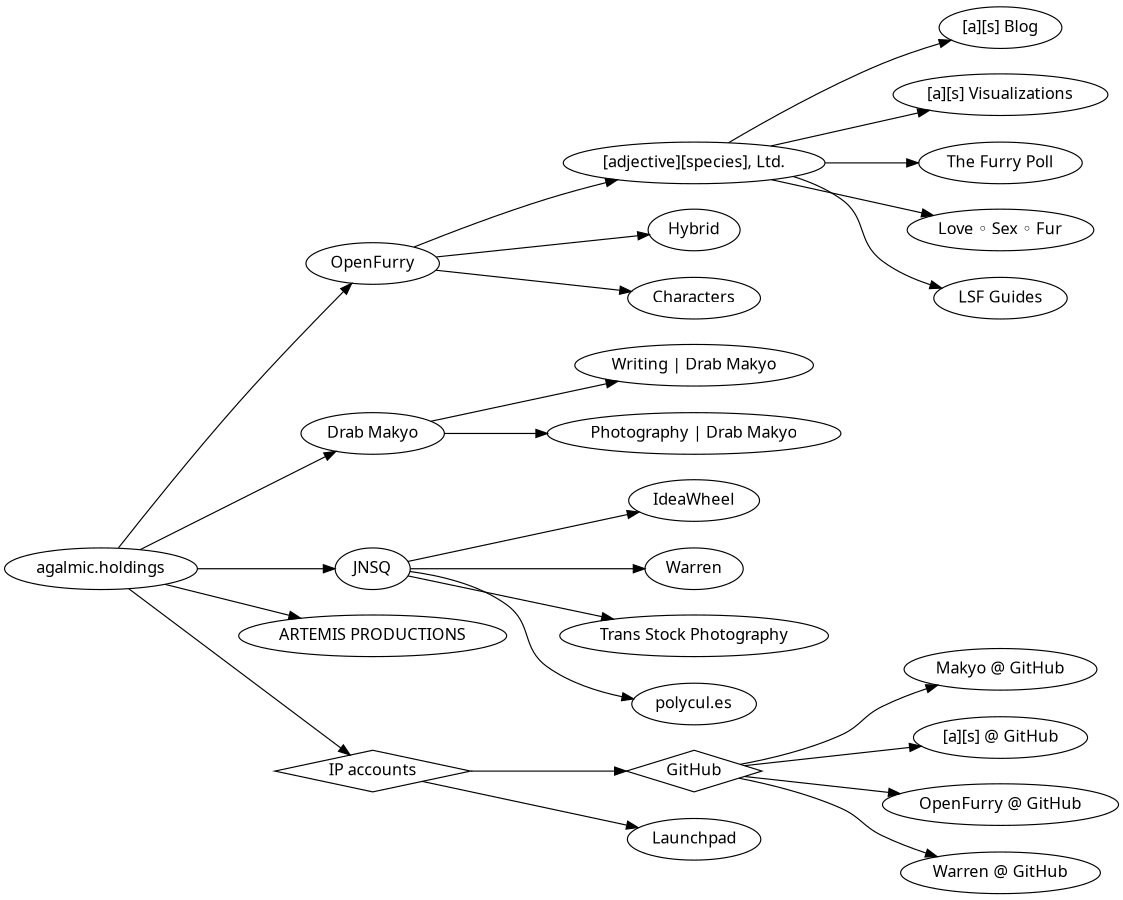 digraph agalmic_holdings {
	graph [rankdir="LR" size="7.5,6" ratio="fill"]
	node [fontname="Antykwa Torunska"]

	"agalmic.holdings" [URL="http://agalmic.holdings"]

	"OpenFurry" [URL="http://openfurry.org"]
	"agalmic.holdings" -> "OpenFurry"

		as [URL="http://adjectivespecies.com" label="[adjective][species], Ltd."]
		"OpenFurry" -> as

			"[a][s] Blog" [URL="http://adjectivespecies.com"]
			as -> "[a][s] Blog"

			"[a][s] Visualizations" [URL="http://vis.adjectivespecies.com"]
			as -> "[a][s] Visualizations"

			"The Furry Poll" [URL="https://furrypoll.com"]
			as -> "The Furry Poll"

			"Love ◦ Sex ◦ Fur" [URL="http://lovesexfur.com"]
			as -> "Love ◦ Sex ◦ Fur"

			"LSF Guides" [URL="http://guides.lovesexfur.com"]
			as -> "LSF Guides"

		"Hybrid" [URL="http://hybrid.ink"]
		"OpenFurry" -> "Hybrid"

		"Characters" [URL="http://characters.openfurry.org"]
		"OpenFurry" -> "Characters"

	"Drab Makyo" [URL="http://drab-makyo.com"]
	"agalmic.holdings" -> "Drab Makyo"

		"Writing | Drab Makyo" [URL="http://writing.drab-makyo.com"]
		"Drab Makyo" -> "Writing | Drab Makyo"

		"Photography | Drab Makyo" [URL="http://makyo.photography"]
		"Drab Makyo" -> "Photography | Drab Makyo"

	"JNSQ" [URL="http://jnsq.us"]
	"agalmic.holdings" -> "JNSQ"

		"IdeaWheel" [URL="http://ideas.jnsq.us"]
		"JNSQ" -> "IdeaWheel"

		"Warren" [URL="https://warren.community"]
		"JNSQ" -> "Warren"

		"Trans Stock Photography" [URL="http://transstock.photography"]
		"JNSQ" -> "Trans Stock Photography"

		"polycul.es" [URL="http://polycul.es"]
		"JNSQ" -> "polycul.es"

	"ARTEMIS PRODUCTIONS" [URL="http://artemis.productions"]
	"agalmic.holdings" -> "ARTEMIS PRODUCTIONS"

	"IP accounts" [shape="diamond"]
	"agalmic.holdings" -> "IP accounts"

		"GitHub" [shape="diamond"]
		"IP accounts" -> "GitHub"

			"Makyo @ GitHub" [URL="https://github.com/makyo"]
			"GitHub" -> "Makyo @ GitHub"

			"[a][s] @ GitHub" [URL="https://github.com/adjspecies"]
			"GitHub" -> "[a][s] @ GitHub"

			"OpenFurry @ GitHub" [URL="https://github.com/openfurry"]
			"GitHub" -> "OpenFurry @ GitHub"

			"Warren @ GitHub" [URL="https://github.com/warren-community"]
			"GitHub" -> "Warren @ GitHub"

		"Launchpad" [URL="https://launchpad.net/~makyo"]
		"IP accounts" -> "Launchpad"
}
